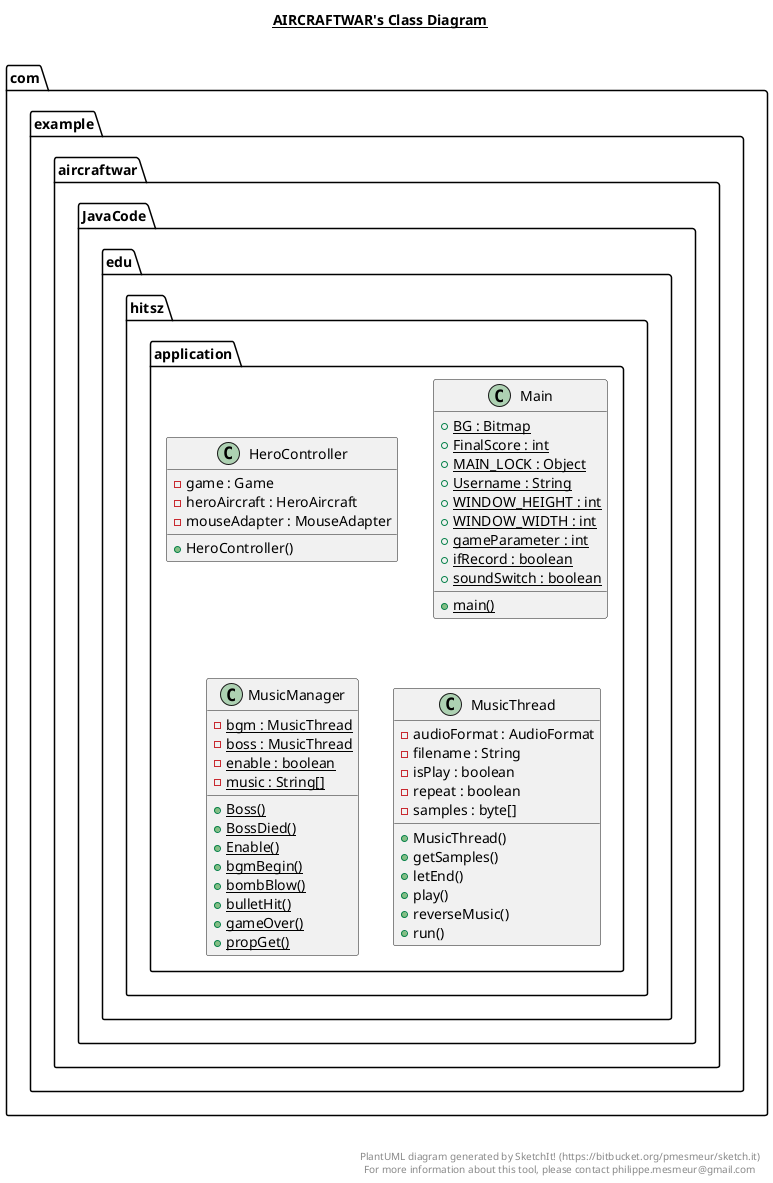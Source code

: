 @startuml

title __AIRCRAFTWAR's Class Diagram__\n

  namespace com.example.aircraftwar.JavaCode.edu.hitsz.application {
    class com.example.aircraftwar.JavaCode.edu.hitsz.application.HeroController {
        - game : Game
        - heroAircraft : HeroAircraft
        - mouseAdapter : MouseAdapter
        + HeroController()
    }
  }
  

  namespace com.example.aircraftwar.JavaCode.edu.hitsz.application {
    class com.example.aircraftwar.JavaCode.edu.hitsz.application.Main {
        {static} + BG : Bitmap
        {static} + FinalScore : int
        {static} + MAIN_LOCK : Object
        {static} + Username : String
        {static} + WINDOW_HEIGHT : int
        {static} + WINDOW_WIDTH : int
        {static} + gameParameter : int
        {static} + ifRecord : boolean
        {static} + soundSwitch : boolean
        {static} + main()
    }
  }
  

  namespace com.example.aircraftwar.JavaCode.edu.hitsz.application {
    class com.example.aircraftwar.JavaCode.edu.hitsz.application.MusicManager {
        {static} - bgm : MusicThread
        {static} - boss : MusicThread
        {static} - enable : boolean
        {static} - music : String[]
        {static} + Boss()
        {static} + BossDied()
        {static} + Enable()
        {static} + bgmBegin()
        {static} + bombBlow()
        {static} + bulletHit()
        {static} + gameOver()
        {static} + propGet()
    }
  }
  

  namespace com.example.aircraftwar.JavaCode.edu.hitsz.application {
    class com.example.aircraftwar.JavaCode.edu.hitsz.application.MusicThread {
        - audioFormat : AudioFormat
        - filename : String
        - isPlay : boolean
        - repeat : boolean
        - samples : byte[]
        + MusicThread()
        + getSamples()
        + letEnd()
        + play()
        + reverseMusic()
        + run()
    }
  }
  



right footer


PlantUML diagram generated by SketchIt! (https://bitbucket.org/pmesmeur/sketch.it)
For more information about this tool, please contact philippe.mesmeur@gmail.com
endfooter

@enduml
